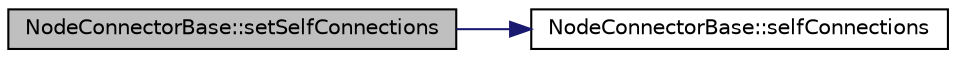 digraph G
{
  edge [fontname="Helvetica",fontsize="10",labelfontname="Helvetica",labelfontsize="10"];
  node [fontname="Helvetica",fontsize="10",shape=record];
  rankdir="LR";
  Node1 [label="NodeConnectorBase::setSelfConnections",height=0.2,width=0.4,color="black", fillcolor="grey75", style="filled" fontcolor="black"];
  Node1 -> Node2 [color="midnightblue",fontsize="10",style="solid",fontname="Helvetica"];
  Node2 [label="NodeConnectorBase::selfConnections",height=0.2,width=0.4,color="black", fillcolor="white", style="filled",URL="$class_node_connector_base.html#a0669792a3f8752efbf5ad3bee32b98ea"];
}

